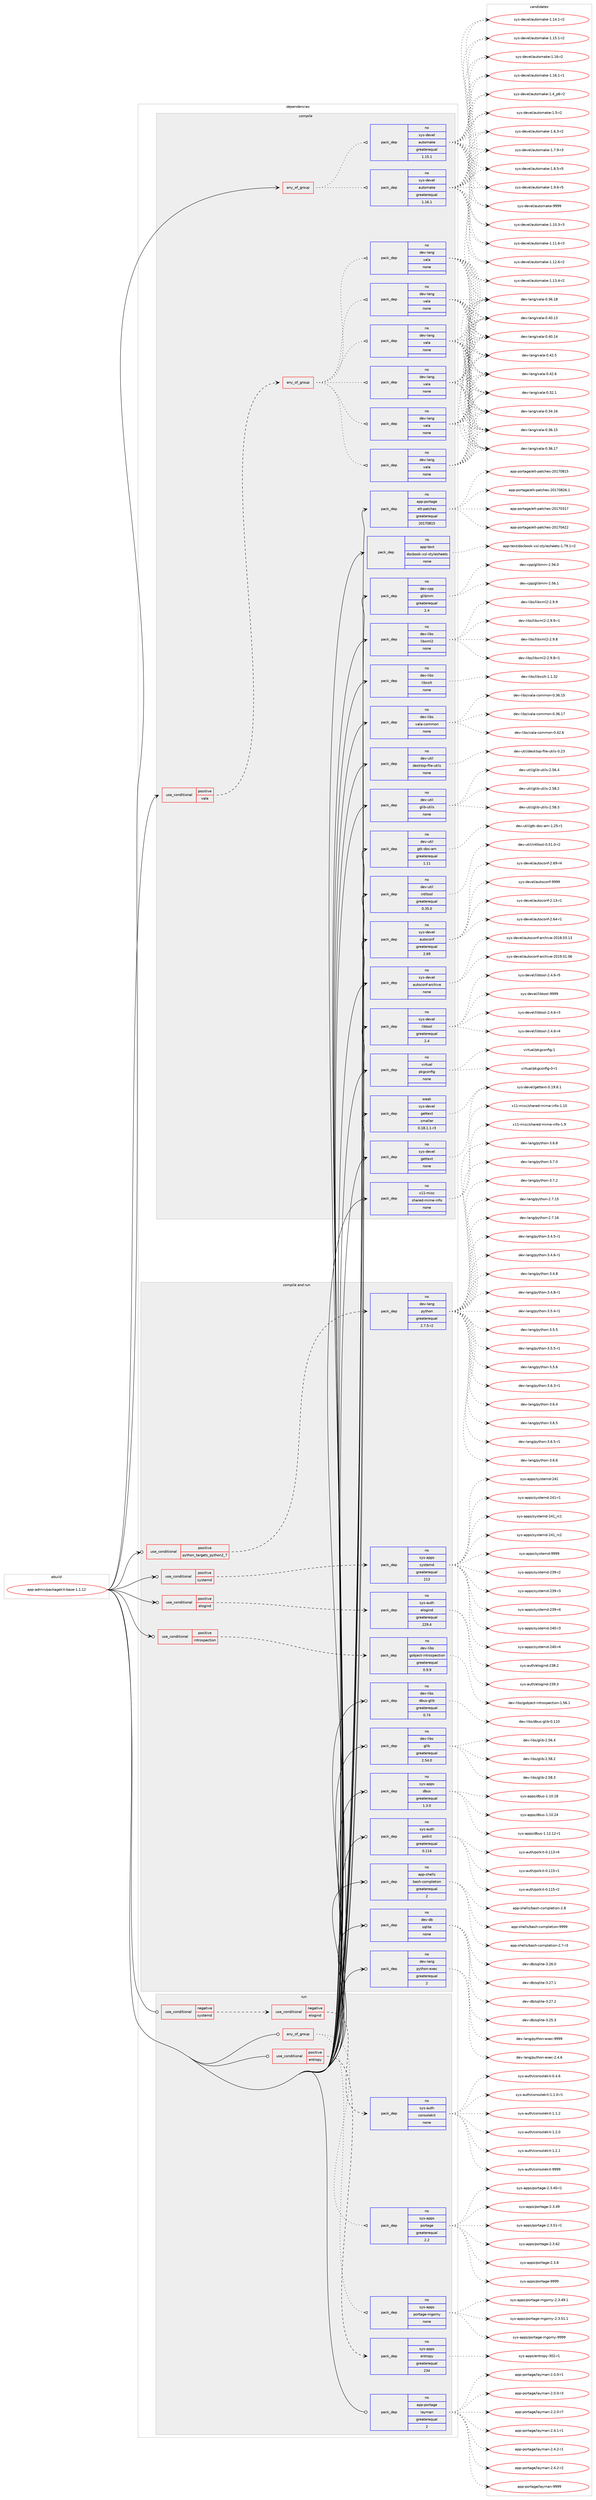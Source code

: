 digraph prolog {

# *************
# Graph options
# *************

newrank=true;
concentrate=true;
compound=true;
graph [rankdir=LR,fontname=Helvetica,fontsize=10,ranksep=1.5];#, ranksep=2.5, nodesep=0.2];
edge  [arrowhead=vee];
node  [fontname=Helvetica,fontsize=10];

# **********
# The ebuild
# **********

subgraph cluster_leftcol {
color=gray;
rank=same;
label=<<i>ebuild</i>>;
id [label="app-admin/packagekit-base-1.1.12", color=red, width=4, href="../app-admin/packagekit-base-1.1.12.svg"];
}

# ****************
# The dependencies
# ****************

subgraph cluster_midcol {
color=gray;
label=<<i>dependencies</i>>;
subgraph cluster_compile {
fillcolor="#eeeeee";
style=filled;
label=<<i>compile</i>>;
subgraph any19124 {
dependency1266736 [label=<<TABLE BORDER="0" CELLBORDER="1" CELLSPACING="0" CELLPADDING="4"><TR><TD CELLPADDING="10">any_of_group</TD></TR></TABLE>>, shape=none, color=red];subgraph pack901936 {
dependency1266737 [label=<<TABLE BORDER="0" CELLBORDER="1" CELLSPACING="0" CELLPADDING="4" WIDTH="220"><TR><TD ROWSPAN="6" CELLPADDING="30">pack_dep</TD></TR><TR><TD WIDTH="110">no</TD></TR><TR><TD>sys-devel</TD></TR><TR><TD>automake</TD></TR><TR><TD>greaterequal</TD></TR><TR><TD>1.16.1</TD></TR></TABLE>>, shape=none, color=blue];
}
dependency1266736:e -> dependency1266737:w [weight=20,style="dotted",arrowhead="oinv"];
subgraph pack901937 {
dependency1266738 [label=<<TABLE BORDER="0" CELLBORDER="1" CELLSPACING="0" CELLPADDING="4" WIDTH="220"><TR><TD ROWSPAN="6" CELLPADDING="30">pack_dep</TD></TR><TR><TD WIDTH="110">no</TD></TR><TR><TD>sys-devel</TD></TR><TR><TD>automake</TD></TR><TR><TD>greaterequal</TD></TR><TR><TD>1.15.1</TD></TR></TABLE>>, shape=none, color=blue];
}
dependency1266736:e -> dependency1266738:w [weight=20,style="dotted",arrowhead="oinv"];
}
id:e -> dependency1266736:w [weight=20,style="solid",arrowhead="vee"];
subgraph cond345160 {
dependency1266739 [label=<<TABLE BORDER="0" CELLBORDER="1" CELLSPACING="0" CELLPADDING="4"><TR><TD ROWSPAN="3" CELLPADDING="10">use_conditional</TD></TR><TR><TD>positive</TD></TR><TR><TD>vala</TD></TR></TABLE>>, shape=none, color=red];
subgraph any19125 {
dependency1266740 [label=<<TABLE BORDER="0" CELLBORDER="1" CELLSPACING="0" CELLPADDING="4"><TR><TD CELLPADDING="10">any_of_group</TD></TR></TABLE>>, shape=none, color=red];subgraph pack901938 {
dependency1266741 [label=<<TABLE BORDER="0" CELLBORDER="1" CELLSPACING="0" CELLPADDING="4" WIDTH="220"><TR><TD ROWSPAN="6" CELLPADDING="30">pack_dep</TD></TR><TR><TD WIDTH="110">no</TD></TR><TR><TD>dev-lang</TD></TR><TR><TD>vala</TD></TR><TR><TD>none</TD></TR><TR><TD></TD></TR></TABLE>>, shape=none, color=blue];
}
dependency1266740:e -> dependency1266741:w [weight=20,style="dotted",arrowhead="oinv"];
subgraph pack901939 {
dependency1266742 [label=<<TABLE BORDER="0" CELLBORDER="1" CELLSPACING="0" CELLPADDING="4" WIDTH="220"><TR><TD ROWSPAN="6" CELLPADDING="30">pack_dep</TD></TR><TR><TD WIDTH="110">no</TD></TR><TR><TD>dev-lang</TD></TR><TR><TD>vala</TD></TR><TR><TD>none</TD></TR><TR><TD></TD></TR></TABLE>>, shape=none, color=blue];
}
dependency1266740:e -> dependency1266742:w [weight=20,style="dotted",arrowhead="oinv"];
subgraph pack901940 {
dependency1266743 [label=<<TABLE BORDER="0" CELLBORDER="1" CELLSPACING="0" CELLPADDING="4" WIDTH="220"><TR><TD ROWSPAN="6" CELLPADDING="30">pack_dep</TD></TR><TR><TD WIDTH="110">no</TD></TR><TR><TD>dev-lang</TD></TR><TR><TD>vala</TD></TR><TR><TD>none</TD></TR><TR><TD></TD></TR></TABLE>>, shape=none, color=blue];
}
dependency1266740:e -> dependency1266743:w [weight=20,style="dotted",arrowhead="oinv"];
subgraph pack901941 {
dependency1266744 [label=<<TABLE BORDER="0" CELLBORDER="1" CELLSPACING="0" CELLPADDING="4" WIDTH="220"><TR><TD ROWSPAN="6" CELLPADDING="30">pack_dep</TD></TR><TR><TD WIDTH="110">no</TD></TR><TR><TD>dev-lang</TD></TR><TR><TD>vala</TD></TR><TR><TD>none</TD></TR><TR><TD></TD></TR></TABLE>>, shape=none, color=blue];
}
dependency1266740:e -> dependency1266744:w [weight=20,style="dotted",arrowhead="oinv"];
subgraph pack901942 {
dependency1266745 [label=<<TABLE BORDER="0" CELLBORDER="1" CELLSPACING="0" CELLPADDING="4" WIDTH="220"><TR><TD ROWSPAN="6" CELLPADDING="30">pack_dep</TD></TR><TR><TD WIDTH="110">no</TD></TR><TR><TD>dev-lang</TD></TR><TR><TD>vala</TD></TR><TR><TD>none</TD></TR><TR><TD></TD></TR></TABLE>>, shape=none, color=blue];
}
dependency1266740:e -> dependency1266745:w [weight=20,style="dotted",arrowhead="oinv"];
subgraph pack901943 {
dependency1266746 [label=<<TABLE BORDER="0" CELLBORDER="1" CELLSPACING="0" CELLPADDING="4" WIDTH="220"><TR><TD ROWSPAN="6" CELLPADDING="30">pack_dep</TD></TR><TR><TD WIDTH="110">no</TD></TR><TR><TD>dev-lang</TD></TR><TR><TD>vala</TD></TR><TR><TD>none</TD></TR><TR><TD></TD></TR></TABLE>>, shape=none, color=blue];
}
dependency1266740:e -> dependency1266746:w [weight=20,style="dotted",arrowhead="oinv"];
}
dependency1266739:e -> dependency1266740:w [weight=20,style="dashed",arrowhead="vee"];
}
id:e -> dependency1266739:w [weight=20,style="solid",arrowhead="vee"];
subgraph pack901944 {
dependency1266747 [label=<<TABLE BORDER="0" CELLBORDER="1" CELLSPACING="0" CELLPADDING="4" WIDTH="220"><TR><TD ROWSPAN="6" CELLPADDING="30">pack_dep</TD></TR><TR><TD WIDTH="110">no</TD></TR><TR><TD>app-portage</TD></TR><TR><TD>elt-patches</TD></TR><TR><TD>greaterequal</TD></TR><TR><TD>20170815</TD></TR></TABLE>>, shape=none, color=blue];
}
id:e -> dependency1266747:w [weight=20,style="solid",arrowhead="vee"];
subgraph pack901945 {
dependency1266748 [label=<<TABLE BORDER="0" CELLBORDER="1" CELLSPACING="0" CELLPADDING="4" WIDTH="220"><TR><TD ROWSPAN="6" CELLPADDING="30">pack_dep</TD></TR><TR><TD WIDTH="110">no</TD></TR><TR><TD>app-text</TD></TR><TR><TD>docbook-xsl-stylesheets</TD></TR><TR><TD>none</TD></TR><TR><TD></TD></TR></TABLE>>, shape=none, color=blue];
}
id:e -> dependency1266748:w [weight=20,style="solid",arrowhead="vee"];
subgraph pack901946 {
dependency1266749 [label=<<TABLE BORDER="0" CELLBORDER="1" CELLSPACING="0" CELLPADDING="4" WIDTH="220"><TR><TD ROWSPAN="6" CELLPADDING="30">pack_dep</TD></TR><TR><TD WIDTH="110">no</TD></TR><TR><TD>dev-cpp</TD></TR><TR><TD>glibmm</TD></TR><TR><TD>greaterequal</TD></TR><TR><TD>2.4</TD></TR></TABLE>>, shape=none, color=blue];
}
id:e -> dependency1266749:w [weight=20,style="solid",arrowhead="vee"];
subgraph pack901947 {
dependency1266750 [label=<<TABLE BORDER="0" CELLBORDER="1" CELLSPACING="0" CELLPADDING="4" WIDTH="220"><TR><TD ROWSPAN="6" CELLPADDING="30">pack_dep</TD></TR><TR><TD WIDTH="110">no</TD></TR><TR><TD>dev-libs</TD></TR><TR><TD>libxml2</TD></TR><TR><TD>none</TD></TR><TR><TD></TD></TR></TABLE>>, shape=none, color=blue];
}
id:e -> dependency1266750:w [weight=20,style="solid",arrowhead="vee"];
subgraph pack901948 {
dependency1266751 [label=<<TABLE BORDER="0" CELLBORDER="1" CELLSPACING="0" CELLPADDING="4" WIDTH="220"><TR><TD ROWSPAN="6" CELLPADDING="30">pack_dep</TD></TR><TR><TD WIDTH="110">no</TD></TR><TR><TD>dev-libs</TD></TR><TR><TD>libxslt</TD></TR><TR><TD>none</TD></TR><TR><TD></TD></TR></TABLE>>, shape=none, color=blue];
}
id:e -> dependency1266751:w [weight=20,style="solid",arrowhead="vee"];
subgraph pack901949 {
dependency1266752 [label=<<TABLE BORDER="0" CELLBORDER="1" CELLSPACING="0" CELLPADDING="4" WIDTH="220"><TR><TD ROWSPAN="6" CELLPADDING="30">pack_dep</TD></TR><TR><TD WIDTH="110">no</TD></TR><TR><TD>dev-libs</TD></TR><TR><TD>vala-common</TD></TR><TR><TD>none</TD></TR><TR><TD></TD></TR></TABLE>>, shape=none, color=blue];
}
id:e -> dependency1266752:w [weight=20,style="solid",arrowhead="vee"];
subgraph pack901950 {
dependency1266753 [label=<<TABLE BORDER="0" CELLBORDER="1" CELLSPACING="0" CELLPADDING="4" WIDTH="220"><TR><TD ROWSPAN="6" CELLPADDING="30">pack_dep</TD></TR><TR><TD WIDTH="110">no</TD></TR><TR><TD>dev-util</TD></TR><TR><TD>desktop-file-utils</TD></TR><TR><TD>none</TD></TR><TR><TD></TD></TR></TABLE>>, shape=none, color=blue];
}
id:e -> dependency1266753:w [weight=20,style="solid",arrowhead="vee"];
subgraph pack901951 {
dependency1266754 [label=<<TABLE BORDER="0" CELLBORDER="1" CELLSPACING="0" CELLPADDING="4" WIDTH="220"><TR><TD ROWSPAN="6" CELLPADDING="30">pack_dep</TD></TR><TR><TD WIDTH="110">no</TD></TR><TR><TD>dev-util</TD></TR><TR><TD>glib-utils</TD></TR><TR><TD>none</TD></TR><TR><TD></TD></TR></TABLE>>, shape=none, color=blue];
}
id:e -> dependency1266754:w [weight=20,style="solid",arrowhead="vee"];
subgraph pack901952 {
dependency1266755 [label=<<TABLE BORDER="0" CELLBORDER="1" CELLSPACING="0" CELLPADDING="4" WIDTH="220"><TR><TD ROWSPAN="6" CELLPADDING="30">pack_dep</TD></TR><TR><TD WIDTH="110">no</TD></TR><TR><TD>dev-util</TD></TR><TR><TD>gtk-doc-am</TD></TR><TR><TD>greaterequal</TD></TR><TR><TD>1.11</TD></TR></TABLE>>, shape=none, color=blue];
}
id:e -> dependency1266755:w [weight=20,style="solid",arrowhead="vee"];
subgraph pack901953 {
dependency1266756 [label=<<TABLE BORDER="0" CELLBORDER="1" CELLSPACING="0" CELLPADDING="4" WIDTH="220"><TR><TD ROWSPAN="6" CELLPADDING="30">pack_dep</TD></TR><TR><TD WIDTH="110">no</TD></TR><TR><TD>dev-util</TD></TR><TR><TD>intltool</TD></TR><TR><TD>greaterequal</TD></TR><TR><TD>0.35.0</TD></TR></TABLE>>, shape=none, color=blue];
}
id:e -> dependency1266756:w [weight=20,style="solid",arrowhead="vee"];
subgraph pack901954 {
dependency1266757 [label=<<TABLE BORDER="0" CELLBORDER="1" CELLSPACING="0" CELLPADDING="4" WIDTH="220"><TR><TD ROWSPAN="6" CELLPADDING="30">pack_dep</TD></TR><TR><TD WIDTH="110">no</TD></TR><TR><TD>sys-devel</TD></TR><TR><TD>autoconf</TD></TR><TR><TD>greaterequal</TD></TR><TR><TD>2.69</TD></TR></TABLE>>, shape=none, color=blue];
}
id:e -> dependency1266757:w [weight=20,style="solid",arrowhead="vee"];
subgraph pack901955 {
dependency1266758 [label=<<TABLE BORDER="0" CELLBORDER="1" CELLSPACING="0" CELLPADDING="4" WIDTH="220"><TR><TD ROWSPAN="6" CELLPADDING="30">pack_dep</TD></TR><TR><TD WIDTH="110">no</TD></TR><TR><TD>sys-devel</TD></TR><TR><TD>autoconf-archive</TD></TR><TR><TD>none</TD></TR><TR><TD></TD></TR></TABLE>>, shape=none, color=blue];
}
id:e -> dependency1266758:w [weight=20,style="solid",arrowhead="vee"];
subgraph pack901956 {
dependency1266759 [label=<<TABLE BORDER="0" CELLBORDER="1" CELLSPACING="0" CELLPADDING="4" WIDTH="220"><TR><TD ROWSPAN="6" CELLPADDING="30">pack_dep</TD></TR><TR><TD WIDTH="110">no</TD></TR><TR><TD>sys-devel</TD></TR><TR><TD>gettext</TD></TR><TR><TD>none</TD></TR><TR><TD></TD></TR></TABLE>>, shape=none, color=blue];
}
id:e -> dependency1266759:w [weight=20,style="solid",arrowhead="vee"];
subgraph pack901957 {
dependency1266760 [label=<<TABLE BORDER="0" CELLBORDER="1" CELLSPACING="0" CELLPADDING="4" WIDTH="220"><TR><TD ROWSPAN="6" CELLPADDING="30">pack_dep</TD></TR><TR><TD WIDTH="110">no</TD></TR><TR><TD>sys-devel</TD></TR><TR><TD>libtool</TD></TR><TR><TD>greaterequal</TD></TR><TR><TD>2.4</TD></TR></TABLE>>, shape=none, color=blue];
}
id:e -> dependency1266760:w [weight=20,style="solid",arrowhead="vee"];
subgraph pack901958 {
dependency1266761 [label=<<TABLE BORDER="0" CELLBORDER="1" CELLSPACING="0" CELLPADDING="4" WIDTH="220"><TR><TD ROWSPAN="6" CELLPADDING="30">pack_dep</TD></TR><TR><TD WIDTH="110">no</TD></TR><TR><TD>virtual</TD></TR><TR><TD>pkgconfig</TD></TR><TR><TD>none</TD></TR><TR><TD></TD></TR></TABLE>>, shape=none, color=blue];
}
id:e -> dependency1266761:w [weight=20,style="solid",arrowhead="vee"];
subgraph pack901959 {
dependency1266762 [label=<<TABLE BORDER="0" CELLBORDER="1" CELLSPACING="0" CELLPADDING="4" WIDTH="220"><TR><TD ROWSPAN="6" CELLPADDING="30">pack_dep</TD></TR><TR><TD WIDTH="110">no</TD></TR><TR><TD>x11-misc</TD></TR><TR><TD>shared-mime-info</TD></TR><TR><TD>none</TD></TR><TR><TD></TD></TR></TABLE>>, shape=none, color=blue];
}
id:e -> dependency1266762:w [weight=20,style="solid",arrowhead="vee"];
subgraph pack901960 {
dependency1266763 [label=<<TABLE BORDER="0" CELLBORDER="1" CELLSPACING="0" CELLPADDING="4" WIDTH="220"><TR><TD ROWSPAN="6" CELLPADDING="30">pack_dep</TD></TR><TR><TD WIDTH="110">weak</TD></TR><TR><TD>sys-devel</TD></TR><TR><TD>gettext</TD></TR><TR><TD>smaller</TD></TR><TR><TD>0.18.1.1-r3</TD></TR></TABLE>>, shape=none, color=blue];
}
id:e -> dependency1266763:w [weight=20,style="solid",arrowhead="vee"];
}
subgraph cluster_compileandrun {
fillcolor="#eeeeee";
style=filled;
label=<<i>compile and run</i>>;
subgraph cond345161 {
dependency1266764 [label=<<TABLE BORDER="0" CELLBORDER="1" CELLSPACING="0" CELLPADDING="4"><TR><TD ROWSPAN="3" CELLPADDING="10">use_conditional</TD></TR><TR><TD>positive</TD></TR><TR><TD>elogind</TD></TR></TABLE>>, shape=none, color=red];
subgraph pack901961 {
dependency1266765 [label=<<TABLE BORDER="0" CELLBORDER="1" CELLSPACING="0" CELLPADDING="4" WIDTH="220"><TR><TD ROWSPAN="6" CELLPADDING="30">pack_dep</TD></TR><TR><TD WIDTH="110">no</TD></TR><TR><TD>sys-auth</TD></TR><TR><TD>elogind</TD></TR><TR><TD>greaterequal</TD></TR><TR><TD>229.4</TD></TR></TABLE>>, shape=none, color=blue];
}
dependency1266764:e -> dependency1266765:w [weight=20,style="dashed",arrowhead="vee"];
}
id:e -> dependency1266764:w [weight=20,style="solid",arrowhead="odotvee"];
subgraph cond345162 {
dependency1266766 [label=<<TABLE BORDER="0" CELLBORDER="1" CELLSPACING="0" CELLPADDING="4"><TR><TD ROWSPAN="3" CELLPADDING="10">use_conditional</TD></TR><TR><TD>positive</TD></TR><TR><TD>introspection</TD></TR></TABLE>>, shape=none, color=red];
subgraph pack901962 {
dependency1266767 [label=<<TABLE BORDER="0" CELLBORDER="1" CELLSPACING="0" CELLPADDING="4" WIDTH="220"><TR><TD ROWSPAN="6" CELLPADDING="30">pack_dep</TD></TR><TR><TD WIDTH="110">no</TD></TR><TR><TD>dev-libs</TD></TR><TR><TD>gobject-introspection</TD></TR><TR><TD>greaterequal</TD></TR><TR><TD>0.9.9</TD></TR></TABLE>>, shape=none, color=blue];
}
dependency1266766:e -> dependency1266767:w [weight=20,style="dashed",arrowhead="vee"];
}
id:e -> dependency1266766:w [weight=20,style="solid",arrowhead="odotvee"];
subgraph cond345163 {
dependency1266768 [label=<<TABLE BORDER="0" CELLBORDER="1" CELLSPACING="0" CELLPADDING="4"><TR><TD ROWSPAN="3" CELLPADDING="10">use_conditional</TD></TR><TR><TD>positive</TD></TR><TR><TD>python_targets_python2_7</TD></TR></TABLE>>, shape=none, color=red];
subgraph pack901963 {
dependency1266769 [label=<<TABLE BORDER="0" CELLBORDER="1" CELLSPACING="0" CELLPADDING="4" WIDTH="220"><TR><TD ROWSPAN="6" CELLPADDING="30">pack_dep</TD></TR><TR><TD WIDTH="110">no</TD></TR><TR><TD>dev-lang</TD></TR><TR><TD>python</TD></TR><TR><TD>greaterequal</TD></TR><TR><TD>2.7.5-r2</TD></TR></TABLE>>, shape=none, color=blue];
}
dependency1266768:e -> dependency1266769:w [weight=20,style="dashed",arrowhead="vee"];
}
id:e -> dependency1266768:w [weight=20,style="solid",arrowhead="odotvee"];
subgraph cond345164 {
dependency1266770 [label=<<TABLE BORDER="0" CELLBORDER="1" CELLSPACING="0" CELLPADDING="4"><TR><TD ROWSPAN="3" CELLPADDING="10">use_conditional</TD></TR><TR><TD>positive</TD></TR><TR><TD>systemd</TD></TR></TABLE>>, shape=none, color=red];
subgraph pack901964 {
dependency1266771 [label=<<TABLE BORDER="0" CELLBORDER="1" CELLSPACING="0" CELLPADDING="4" WIDTH="220"><TR><TD ROWSPAN="6" CELLPADDING="30">pack_dep</TD></TR><TR><TD WIDTH="110">no</TD></TR><TR><TD>sys-apps</TD></TR><TR><TD>systemd</TD></TR><TR><TD>greaterequal</TD></TR><TR><TD>213</TD></TR></TABLE>>, shape=none, color=blue];
}
dependency1266770:e -> dependency1266771:w [weight=20,style="dashed",arrowhead="vee"];
}
id:e -> dependency1266770:w [weight=20,style="solid",arrowhead="odotvee"];
subgraph pack901965 {
dependency1266772 [label=<<TABLE BORDER="0" CELLBORDER="1" CELLSPACING="0" CELLPADDING="4" WIDTH="220"><TR><TD ROWSPAN="6" CELLPADDING="30">pack_dep</TD></TR><TR><TD WIDTH="110">no</TD></TR><TR><TD>app-shells</TD></TR><TR><TD>bash-completion</TD></TR><TR><TD>greaterequal</TD></TR><TR><TD>2</TD></TR></TABLE>>, shape=none, color=blue];
}
id:e -> dependency1266772:w [weight=20,style="solid",arrowhead="odotvee"];
subgraph pack901966 {
dependency1266773 [label=<<TABLE BORDER="0" CELLBORDER="1" CELLSPACING="0" CELLPADDING="4" WIDTH="220"><TR><TD ROWSPAN="6" CELLPADDING="30">pack_dep</TD></TR><TR><TD WIDTH="110">no</TD></TR><TR><TD>dev-db</TD></TR><TR><TD>sqlite</TD></TR><TR><TD>none</TD></TR><TR><TD></TD></TR></TABLE>>, shape=none, color=blue];
}
id:e -> dependency1266773:w [weight=20,style="solid",arrowhead="odotvee"];
subgraph pack901967 {
dependency1266774 [label=<<TABLE BORDER="0" CELLBORDER="1" CELLSPACING="0" CELLPADDING="4" WIDTH="220"><TR><TD ROWSPAN="6" CELLPADDING="30">pack_dep</TD></TR><TR><TD WIDTH="110">no</TD></TR><TR><TD>dev-lang</TD></TR><TR><TD>python-exec</TD></TR><TR><TD>greaterequal</TD></TR><TR><TD>2</TD></TR></TABLE>>, shape=none, color=blue];
}
id:e -> dependency1266774:w [weight=20,style="solid",arrowhead="odotvee"];
subgraph pack901968 {
dependency1266775 [label=<<TABLE BORDER="0" CELLBORDER="1" CELLSPACING="0" CELLPADDING="4" WIDTH="220"><TR><TD ROWSPAN="6" CELLPADDING="30">pack_dep</TD></TR><TR><TD WIDTH="110">no</TD></TR><TR><TD>dev-libs</TD></TR><TR><TD>dbus-glib</TD></TR><TR><TD>greaterequal</TD></TR><TR><TD>0.74</TD></TR></TABLE>>, shape=none, color=blue];
}
id:e -> dependency1266775:w [weight=20,style="solid",arrowhead="odotvee"];
subgraph pack901969 {
dependency1266776 [label=<<TABLE BORDER="0" CELLBORDER="1" CELLSPACING="0" CELLPADDING="4" WIDTH="220"><TR><TD ROWSPAN="6" CELLPADDING="30">pack_dep</TD></TR><TR><TD WIDTH="110">no</TD></TR><TR><TD>dev-libs</TD></TR><TR><TD>glib</TD></TR><TR><TD>greaterequal</TD></TR><TR><TD>2.54.0</TD></TR></TABLE>>, shape=none, color=blue];
}
id:e -> dependency1266776:w [weight=20,style="solid",arrowhead="odotvee"];
subgraph pack901970 {
dependency1266777 [label=<<TABLE BORDER="0" CELLBORDER="1" CELLSPACING="0" CELLPADDING="4" WIDTH="220"><TR><TD ROWSPAN="6" CELLPADDING="30">pack_dep</TD></TR><TR><TD WIDTH="110">no</TD></TR><TR><TD>sys-apps</TD></TR><TR><TD>dbus</TD></TR><TR><TD>greaterequal</TD></TR><TR><TD>1.3.0</TD></TR></TABLE>>, shape=none, color=blue];
}
id:e -> dependency1266777:w [weight=20,style="solid",arrowhead="odotvee"];
subgraph pack901971 {
dependency1266778 [label=<<TABLE BORDER="0" CELLBORDER="1" CELLSPACING="0" CELLPADDING="4" WIDTH="220"><TR><TD ROWSPAN="6" CELLPADDING="30">pack_dep</TD></TR><TR><TD WIDTH="110">no</TD></TR><TR><TD>sys-auth</TD></TR><TR><TD>polkit</TD></TR><TR><TD>greaterequal</TD></TR><TR><TD>0.114</TD></TR></TABLE>>, shape=none, color=blue];
}
id:e -> dependency1266778:w [weight=20,style="solid",arrowhead="odotvee"];
}
subgraph cluster_run {
fillcolor="#eeeeee";
style=filled;
label=<<i>run</i>>;
subgraph any19126 {
dependency1266779 [label=<<TABLE BORDER="0" CELLBORDER="1" CELLSPACING="0" CELLPADDING="4"><TR><TD CELLPADDING="10">any_of_group</TD></TR></TABLE>>, shape=none, color=red];subgraph pack901972 {
dependency1266780 [label=<<TABLE BORDER="0" CELLBORDER="1" CELLSPACING="0" CELLPADDING="4" WIDTH="220"><TR><TD ROWSPAN="6" CELLPADDING="30">pack_dep</TD></TR><TR><TD WIDTH="110">no</TD></TR><TR><TD>sys-apps</TD></TR><TR><TD>portage</TD></TR><TR><TD>greaterequal</TD></TR><TR><TD>2.2</TD></TR></TABLE>>, shape=none, color=blue];
}
dependency1266779:e -> dependency1266780:w [weight=20,style="dotted",arrowhead="oinv"];
subgraph pack901973 {
dependency1266781 [label=<<TABLE BORDER="0" CELLBORDER="1" CELLSPACING="0" CELLPADDING="4" WIDTH="220"><TR><TD ROWSPAN="6" CELLPADDING="30">pack_dep</TD></TR><TR><TD WIDTH="110">no</TD></TR><TR><TD>sys-apps</TD></TR><TR><TD>portage-mgorny</TD></TR><TR><TD>none</TD></TR><TR><TD></TD></TR></TABLE>>, shape=none, color=blue];
}
dependency1266779:e -> dependency1266781:w [weight=20,style="dotted",arrowhead="oinv"];
}
id:e -> dependency1266779:w [weight=20,style="solid",arrowhead="odot"];
subgraph cond345165 {
dependency1266782 [label=<<TABLE BORDER="0" CELLBORDER="1" CELLSPACING="0" CELLPADDING="4"><TR><TD ROWSPAN="3" CELLPADDING="10">use_conditional</TD></TR><TR><TD>negative</TD></TR><TR><TD>systemd</TD></TR></TABLE>>, shape=none, color=red];
subgraph cond345166 {
dependency1266783 [label=<<TABLE BORDER="0" CELLBORDER="1" CELLSPACING="0" CELLPADDING="4"><TR><TD ROWSPAN="3" CELLPADDING="10">use_conditional</TD></TR><TR><TD>negative</TD></TR><TR><TD>elogind</TD></TR></TABLE>>, shape=none, color=red];
subgraph pack901974 {
dependency1266784 [label=<<TABLE BORDER="0" CELLBORDER="1" CELLSPACING="0" CELLPADDING="4" WIDTH="220"><TR><TD ROWSPAN="6" CELLPADDING="30">pack_dep</TD></TR><TR><TD WIDTH="110">no</TD></TR><TR><TD>sys-auth</TD></TR><TR><TD>consolekit</TD></TR><TR><TD>none</TD></TR><TR><TD></TD></TR></TABLE>>, shape=none, color=blue];
}
dependency1266783:e -> dependency1266784:w [weight=20,style="dashed",arrowhead="vee"];
}
dependency1266782:e -> dependency1266783:w [weight=20,style="dashed",arrowhead="vee"];
}
id:e -> dependency1266782:w [weight=20,style="solid",arrowhead="odot"];
subgraph cond345167 {
dependency1266785 [label=<<TABLE BORDER="0" CELLBORDER="1" CELLSPACING="0" CELLPADDING="4"><TR><TD ROWSPAN="3" CELLPADDING="10">use_conditional</TD></TR><TR><TD>positive</TD></TR><TR><TD>entropy</TD></TR></TABLE>>, shape=none, color=red];
subgraph pack901975 {
dependency1266786 [label=<<TABLE BORDER="0" CELLBORDER="1" CELLSPACING="0" CELLPADDING="4" WIDTH="220"><TR><TD ROWSPAN="6" CELLPADDING="30">pack_dep</TD></TR><TR><TD WIDTH="110">no</TD></TR><TR><TD>sys-apps</TD></TR><TR><TD>entropy</TD></TR><TR><TD>greaterequal</TD></TR><TR><TD>234</TD></TR></TABLE>>, shape=none, color=blue];
}
dependency1266785:e -> dependency1266786:w [weight=20,style="dashed",arrowhead="vee"];
}
id:e -> dependency1266785:w [weight=20,style="solid",arrowhead="odot"];
subgraph pack901976 {
dependency1266787 [label=<<TABLE BORDER="0" CELLBORDER="1" CELLSPACING="0" CELLPADDING="4" WIDTH="220"><TR><TD ROWSPAN="6" CELLPADDING="30">pack_dep</TD></TR><TR><TD WIDTH="110">no</TD></TR><TR><TD>app-portage</TD></TR><TR><TD>layman</TD></TR><TR><TD>greaterequal</TD></TR><TR><TD>2</TD></TR></TABLE>>, shape=none, color=blue];
}
id:e -> dependency1266787:w [weight=20,style="solid",arrowhead="odot"];
}
}

# **************
# The candidates
# **************

subgraph cluster_choices {
rank=same;
color=gray;
label=<<i>candidates</i>>;

subgraph choice901936 {
color=black;
nodesep=1;
choice11512111545100101118101108479711711611110997107101454946494846514511451 [label="sys-devel/automake-1.10.3-r3", color=red, width=4,href="../sys-devel/automake-1.10.3-r3.svg"];
choice11512111545100101118101108479711711611110997107101454946494946544511451 [label="sys-devel/automake-1.11.6-r3", color=red, width=4,href="../sys-devel/automake-1.11.6-r3.svg"];
choice11512111545100101118101108479711711611110997107101454946495046544511450 [label="sys-devel/automake-1.12.6-r2", color=red, width=4,href="../sys-devel/automake-1.12.6-r2.svg"];
choice11512111545100101118101108479711711611110997107101454946495146524511450 [label="sys-devel/automake-1.13.4-r2", color=red, width=4,href="../sys-devel/automake-1.13.4-r2.svg"];
choice11512111545100101118101108479711711611110997107101454946495246494511450 [label="sys-devel/automake-1.14.1-r2", color=red, width=4,href="../sys-devel/automake-1.14.1-r2.svg"];
choice11512111545100101118101108479711711611110997107101454946495346494511450 [label="sys-devel/automake-1.15.1-r2", color=red, width=4,href="../sys-devel/automake-1.15.1-r2.svg"];
choice1151211154510010111810110847971171161111099710710145494649544511450 [label="sys-devel/automake-1.16-r2", color=red, width=4,href="../sys-devel/automake-1.16-r2.svg"];
choice11512111545100101118101108479711711611110997107101454946495446494511449 [label="sys-devel/automake-1.16.1-r1", color=red, width=4,href="../sys-devel/automake-1.16.1-r1.svg"];
choice115121115451001011181011084797117116111109971071014549465295112544511450 [label="sys-devel/automake-1.4_p6-r2", color=red, width=4,href="../sys-devel/automake-1.4_p6-r2.svg"];
choice11512111545100101118101108479711711611110997107101454946534511450 [label="sys-devel/automake-1.5-r2", color=red, width=4,href="../sys-devel/automake-1.5-r2.svg"];
choice115121115451001011181011084797117116111109971071014549465446514511450 [label="sys-devel/automake-1.6.3-r2", color=red, width=4,href="../sys-devel/automake-1.6.3-r2.svg"];
choice115121115451001011181011084797117116111109971071014549465546574511451 [label="sys-devel/automake-1.7.9-r3", color=red, width=4,href="../sys-devel/automake-1.7.9-r3.svg"];
choice115121115451001011181011084797117116111109971071014549465646534511453 [label="sys-devel/automake-1.8.5-r5", color=red, width=4,href="../sys-devel/automake-1.8.5-r5.svg"];
choice115121115451001011181011084797117116111109971071014549465746544511453 [label="sys-devel/automake-1.9.6-r5", color=red, width=4,href="../sys-devel/automake-1.9.6-r5.svg"];
choice115121115451001011181011084797117116111109971071014557575757 [label="sys-devel/automake-9999", color=red, width=4,href="../sys-devel/automake-9999.svg"];
dependency1266737:e -> choice11512111545100101118101108479711711611110997107101454946494846514511451:w [style=dotted,weight="100"];
dependency1266737:e -> choice11512111545100101118101108479711711611110997107101454946494946544511451:w [style=dotted,weight="100"];
dependency1266737:e -> choice11512111545100101118101108479711711611110997107101454946495046544511450:w [style=dotted,weight="100"];
dependency1266737:e -> choice11512111545100101118101108479711711611110997107101454946495146524511450:w [style=dotted,weight="100"];
dependency1266737:e -> choice11512111545100101118101108479711711611110997107101454946495246494511450:w [style=dotted,weight="100"];
dependency1266737:e -> choice11512111545100101118101108479711711611110997107101454946495346494511450:w [style=dotted,weight="100"];
dependency1266737:e -> choice1151211154510010111810110847971171161111099710710145494649544511450:w [style=dotted,weight="100"];
dependency1266737:e -> choice11512111545100101118101108479711711611110997107101454946495446494511449:w [style=dotted,weight="100"];
dependency1266737:e -> choice115121115451001011181011084797117116111109971071014549465295112544511450:w [style=dotted,weight="100"];
dependency1266737:e -> choice11512111545100101118101108479711711611110997107101454946534511450:w [style=dotted,weight="100"];
dependency1266737:e -> choice115121115451001011181011084797117116111109971071014549465446514511450:w [style=dotted,weight="100"];
dependency1266737:e -> choice115121115451001011181011084797117116111109971071014549465546574511451:w [style=dotted,weight="100"];
dependency1266737:e -> choice115121115451001011181011084797117116111109971071014549465646534511453:w [style=dotted,weight="100"];
dependency1266737:e -> choice115121115451001011181011084797117116111109971071014549465746544511453:w [style=dotted,weight="100"];
dependency1266737:e -> choice115121115451001011181011084797117116111109971071014557575757:w [style=dotted,weight="100"];
}
subgraph choice901937 {
color=black;
nodesep=1;
choice11512111545100101118101108479711711611110997107101454946494846514511451 [label="sys-devel/automake-1.10.3-r3", color=red, width=4,href="../sys-devel/automake-1.10.3-r3.svg"];
choice11512111545100101118101108479711711611110997107101454946494946544511451 [label="sys-devel/automake-1.11.6-r3", color=red, width=4,href="../sys-devel/automake-1.11.6-r3.svg"];
choice11512111545100101118101108479711711611110997107101454946495046544511450 [label="sys-devel/automake-1.12.6-r2", color=red, width=4,href="../sys-devel/automake-1.12.6-r2.svg"];
choice11512111545100101118101108479711711611110997107101454946495146524511450 [label="sys-devel/automake-1.13.4-r2", color=red, width=4,href="../sys-devel/automake-1.13.4-r2.svg"];
choice11512111545100101118101108479711711611110997107101454946495246494511450 [label="sys-devel/automake-1.14.1-r2", color=red, width=4,href="../sys-devel/automake-1.14.1-r2.svg"];
choice11512111545100101118101108479711711611110997107101454946495346494511450 [label="sys-devel/automake-1.15.1-r2", color=red, width=4,href="../sys-devel/automake-1.15.1-r2.svg"];
choice1151211154510010111810110847971171161111099710710145494649544511450 [label="sys-devel/automake-1.16-r2", color=red, width=4,href="../sys-devel/automake-1.16-r2.svg"];
choice11512111545100101118101108479711711611110997107101454946495446494511449 [label="sys-devel/automake-1.16.1-r1", color=red, width=4,href="../sys-devel/automake-1.16.1-r1.svg"];
choice115121115451001011181011084797117116111109971071014549465295112544511450 [label="sys-devel/automake-1.4_p6-r2", color=red, width=4,href="../sys-devel/automake-1.4_p6-r2.svg"];
choice11512111545100101118101108479711711611110997107101454946534511450 [label="sys-devel/automake-1.5-r2", color=red, width=4,href="../sys-devel/automake-1.5-r2.svg"];
choice115121115451001011181011084797117116111109971071014549465446514511450 [label="sys-devel/automake-1.6.3-r2", color=red, width=4,href="../sys-devel/automake-1.6.3-r2.svg"];
choice115121115451001011181011084797117116111109971071014549465546574511451 [label="sys-devel/automake-1.7.9-r3", color=red, width=4,href="../sys-devel/automake-1.7.9-r3.svg"];
choice115121115451001011181011084797117116111109971071014549465646534511453 [label="sys-devel/automake-1.8.5-r5", color=red, width=4,href="../sys-devel/automake-1.8.5-r5.svg"];
choice115121115451001011181011084797117116111109971071014549465746544511453 [label="sys-devel/automake-1.9.6-r5", color=red, width=4,href="../sys-devel/automake-1.9.6-r5.svg"];
choice115121115451001011181011084797117116111109971071014557575757 [label="sys-devel/automake-9999", color=red, width=4,href="../sys-devel/automake-9999.svg"];
dependency1266738:e -> choice11512111545100101118101108479711711611110997107101454946494846514511451:w [style=dotted,weight="100"];
dependency1266738:e -> choice11512111545100101118101108479711711611110997107101454946494946544511451:w [style=dotted,weight="100"];
dependency1266738:e -> choice11512111545100101118101108479711711611110997107101454946495046544511450:w [style=dotted,weight="100"];
dependency1266738:e -> choice11512111545100101118101108479711711611110997107101454946495146524511450:w [style=dotted,weight="100"];
dependency1266738:e -> choice11512111545100101118101108479711711611110997107101454946495246494511450:w [style=dotted,weight="100"];
dependency1266738:e -> choice11512111545100101118101108479711711611110997107101454946495346494511450:w [style=dotted,weight="100"];
dependency1266738:e -> choice1151211154510010111810110847971171161111099710710145494649544511450:w [style=dotted,weight="100"];
dependency1266738:e -> choice11512111545100101118101108479711711611110997107101454946495446494511449:w [style=dotted,weight="100"];
dependency1266738:e -> choice115121115451001011181011084797117116111109971071014549465295112544511450:w [style=dotted,weight="100"];
dependency1266738:e -> choice11512111545100101118101108479711711611110997107101454946534511450:w [style=dotted,weight="100"];
dependency1266738:e -> choice115121115451001011181011084797117116111109971071014549465446514511450:w [style=dotted,weight="100"];
dependency1266738:e -> choice115121115451001011181011084797117116111109971071014549465546574511451:w [style=dotted,weight="100"];
dependency1266738:e -> choice115121115451001011181011084797117116111109971071014549465646534511453:w [style=dotted,weight="100"];
dependency1266738:e -> choice115121115451001011181011084797117116111109971071014549465746544511453:w [style=dotted,weight="100"];
dependency1266738:e -> choice115121115451001011181011084797117116111109971071014557575757:w [style=dotted,weight="100"];
}
subgraph choice901938 {
color=black;
nodesep=1;
choice100101118451089711010347118971089745484651504649 [label="dev-lang/vala-0.32.1", color=red, width=4,href="../dev-lang/vala-0.32.1.svg"];
choice10010111845108971101034711897108974548465152464954 [label="dev-lang/vala-0.34.16", color=red, width=4,href="../dev-lang/vala-0.34.16.svg"];
choice10010111845108971101034711897108974548465154464953 [label="dev-lang/vala-0.36.15", color=red, width=4,href="../dev-lang/vala-0.36.15.svg"];
choice10010111845108971101034711897108974548465154464955 [label="dev-lang/vala-0.36.17", color=red, width=4,href="../dev-lang/vala-0.36.17.svg"];
choice10010111845108971101034711897108974548465154464956 [label="dev-lang/vala-0.36.18", color=red, width=4,href="../dev-lang/vala-0.36.18.svg"];
choice10010111845108971101034711897108974548465248464951 [label="dev-lang/vala-0.40.13", color=red, width=4,href="../dev-lang/vala-0.40.13.svg"];
choice10010111845108971101034711897108974548465248464952 [label="dev-lang/vala-0.40.14", color=red, width=4,href="../dev-lang/vala-0.40.14.svg"];
choice100101118451089711010347118971089745484652504653 [label="dev-lang/vala-0.42.5", color=red, width=4,href="../dev-lang/vala-0.42.5.svg"];
choice100101118451089711010347118971089745484652504654 [label="dev-lang/vala-0.42.6", color=red, width=4,href="../dev-lang/vala-0.42.6.svg"];
dependency1266741:e -> choice100101118451089711010347118971089745484651504649:w [style=dotted,weight="100"];
dependency1266741:e -> choice10010111845108971101034711897108974548465152464954:w [style=dotted,weight="100"];
dependency1266741:e -> choice10010111845108971101034711897108974548465154464953:w [style=dotted,weight="100"];
dependency1266741:e -> choice10010111845108971101034711897108974548465154464955:w [style=dotted,weight="100"];
dependency1266741:e -> choice10010111845108971101034711897108974548465154464956:w [style=dotted,weight="100"];
dependency1266741:e -> choice10010111845108971101034711897108974548465248464951:w [style=dotted,weight="100"];
dependency1266741:e -> choice10010111845108971101034711897108974548465248464952:w [style=dotted,weight="100"];
dependency1266741:e -> choice100101118451089711010347118971089745484652504653:w [style=dotted,weight="100"];
dependency1266741:e -> choice100101118451089711010347118971089745484652504654:w [style=dotted,weight="100"];
}
subgraph choice901939 {
color=black;
nodesep=1;
choice100101118451089711010347118971089745484651504649 [label="dev-lang/vala-0.32.1", color=red, width=4,href="../dev-lang/vala-0.32.1.svg"];
choice10010111845108971101034711897108974548465152464954 [label="dev-lang/vala-0.34.16", color=red, width=4,href="../dev-lang/vala-0.34.16.svg"];
choice10010111845108971101034711897108974548465154464953 [label="dev-lang/vala-0.36.15", color=red, width=4,href="../dev-lang/vala-0.36.15.svg"];
choice10010111845108971101034711897108974548465154464955 [label="dev-lang/vala-0.36.17", color=red, width=4,href="../dev-lang/vala-0.36.17.svg"];
choice10010111845108971101034711897108974548465154464956 [label="dev-lang/vala-0.36.18", color=red, width=4,href="../dev-lang/vala-0.36.18.svg"];
choice10010111845108971101034711897108974548465248464951 [label="dev-lang/vala-0.40.13", color=red, width=4,href="../dev-lang/vala-0.40.13.svg"];
choice10010111845108971101034711897108974548465248464952 [label="dev-lang/vala-0.40.14", color=red, width=4,href="../dev-lang/vala-0.40.14.svg"];
choice100101118451089711010347118971089745484652504653 [label="dev-lang/vala-0.42.5", color=red, width=4,href="../dev-lang/vala-0.42.5.svg"];
choice100101118451089711010347118971089745484652504654 [label="dev-lang/vala-0.42.6", color=red, width=4,href="../dev-lang/vala-0.42.6.svg"];
dependency1266742:e -> choice100101118451089711010347118971089745484651504649:w [style=dotted,weight="100"];
dependency1266742:e -> choice10010111845108971101034711897108974548465152464954:w [style=dotted,weight="100"];
dependency1266742:e -> choice10010111845108971101034711897108974548465154464953:w [style=dotted,weight="100"];
dependency1266742:e -> choice10010111845108971101034711897108974548465154464955:w [style=dotted,weight="100"];
dependency1266742:e -> choice10010111845108971101034711897108974548465154464956:w [style=dotted,weight="100"];
dependency1266742:e -> choice10010111845108971101034711897108974548465248464951:w [style=dotted,weight="100"];
dependency1266742:e -> choice10010111845108971101034711897108974548465248464952:w [style=dotted,weight="100"];
dependency1266742:e -> choice100101118451089711010347118971089745484652504653:w [style=dotted,weight="100"];
dependency1266742:e -> choice100101118451089711010347118971089745484652504654:w [style=dotted,weight="100"];
}
subgraph choice901940 {
color=black;
nodesep=1;
choice100101118451089711010347118971089745484651504649 [label="dev-lang/vala-0.32.1", color=red, width=4,href="../dev-lang/vala-0.32.1.svg"];
choice10010111845108971101034711897108974548465152464954 [label="dev-lang/vala-0.34.16", color=red, width=4,href="../dev-lang/vala-0.34.16.svg"];
choice10010111845108971101034711897108974548465154464953 [label="dev-lang/vala-0.36.15", color=red, width=4,href="../dev-lang/vala-0.36.15.svg"];
choice10010111845108971101034711897108974548465154464955 [label="dev-lang/vala-0.36.17", color=red, width=4,href="../dev-lang/vala-0.36.17.svg"];
choice10010111845108971101034711897108974548465154464956 [label="dev-lang/vala-0.36.18", color=red, width=4,href="../dev-lang/vala-0.36.18.svg"];
choice10010111845108971101034711897108974548465248464951 [label="dev-lang/vala-0.40.13", color=red, width=4,href="../dev-lang/vala-0.40.13.svg"];
choice10010111845108971101034711897108974548465248464952 [label="dev-lang/vala-0.40.14", color=red, width=4,href="../dev-lang/vala-0.40.14.svg"];
choice100101118451089711010347118971089745484652504653 [label="dev-lang/vala-0.42.5", color=red, width=4,href="../dev-lang/vala-0.42.5.svg"];
choice100101118451089711010347118971089745484652504654 [label="dev-lang/vala-0.42.6", color=red, width=4,href="../dev-lang/vala-0.42.6.svg"];
dependency1266743:e -> choice100101118451089711010347118971089745484651504649:w [style=dotted,weight="100"];
dependency1266743:e -> choice10010111845108971101034711897108974548465152464954:w [style=dotted,weight="100"];
dependency1266743:e -> choice10010111845108971101034711897108974548465154464953:w [style=dotted,weight="100"];
dependency1266743:e -> choice10010111845108971101034711897108974548465154464955:w [style=dotted,weight="100"];
dependency1266743:e -> choice10010111845108971101034711897108974548465154464956:w [style=dotted,weight="100"];
dependency1266743:e -> choice10010111845108971101034711897108974548465248464951:w [style=dotted,weight="100"];
dependency1266743:e -> choice10010111845108971101034711897108974548465248464952:w [style=dotted,weight="100"];
dependency1266743:e -> choice100101118451089711010347118971089745484652504653:w [style=dotted,weight="100"];
dependency1266743:e -> choice100101118451089711010347118971089745484652504654:w [style=dotted,weight="100"];
}
subgraph choice901941 {
color=black;
nodesep=1;
choice100101118451089711010347118971089745484651504649 [label="dev-lang/vala-0.32.1", color=red, width=4,href="../dev-lang/vala-0.32.1.svg"];
choice10010111845108971101034711897108974548465152464954 [label="dev-lang/vala-0.34.16", color=red, width=4,href="../dev-lang/vala-0.34.16.svg"];
choice10010111845108971101034711897108974548465154464953 [label="dev-lang/vala-0.36.15", color=red, width=4,href="../dev-lang/vala-0.36.15.svg"];
choice10010111845108971101034711897108974548465154464955 [label="dev-lang/vala-0.36.17", color=red, width=4,href="../dev-lang/vala-0.36.17.svg"];
choice10010111845108971101034711897108974548465154464956 [label="dev-lang/vala-0.36.18", color=red, width=4,href="../dev-lang/vala-0.36.18.svg"];
choice10010111845108971101034711897108974548465248464951 [label="dev-lang/vala-0.40.13", color=red, width=4,href="../dev-lang/vala-0.40.13.svg"];
choice10010111845108971101034711897108974548465248464952 [label="dev-lang/vala-0.40.14", color=red, width=4,href="../dev-lang/vala-0.40.14.svg"];
choice100101118451089711010347118971089745484652504653 [label="dev-lang/vala-0.42.5", color=red, width=4,href="../dev-lang/vala-0.42.5.svg"];
choice100101118451089711010347118971089745484652504654 [label="dev-lang/vala-0.42.6", color=red, width=4,href="../dev-lang/vala-0.42.6.svg"];
dependency1266744:e -> choice100101118451089711010347118971089745484651504649:w [style=dotted,weight="100"];
dependency1266744:e -> choice10010111845108971101034711897108974548465152464954:w [style=dotted,weight="100"];
dependency1266744:e -> choice10010111845108971101034711897108974548465154464953:w [style=dotted,weight="100"];
dependency1266744:e -> choice10010111845108971101034711897108974548465154464955:w [style=dotted,weight="100"];
dependency1266744:e -> choice10010111845108971101034711897108974548465154464956:w [style=dotted,weight="100"];
dependency1266744:e -> choice10010111845108971101034711897108974548465248464951:w [style=dotted,weight="100"];
dependency1266744:e -> choice10010111845108971101034711897108974548465248464952:w [style=dotted,weight="100"];
dependency1266744:e -> choice100101118451089711010347118971089745484652504653:w [style=dotted,weight="100"];
dependency1266744:e -> choice100101118451089711010347118971089745484652504654:w [style=dotted,weight="100"];
}
subgraph choice901942 {
color=black;
nodesep=1;
choice100101118451089711010347118971089745484651504649 [label="dev-lang/vala-0.32.1", color=red, width=4,href="../dev-lang/vala-0.32.1.svg"];
choice10010111845108971101034711897108974548465152464954 [label="dev-lang/vala-0.34.16", color=red, width=4,href="../dev-lang/vala-0.34.16.svg"];
choice10010111845108971101034711897108974548465154464953 [label="dev-lang/vala-0.36.15", color=red, width=4,href="../dev-lang/vala-0.36.15.svg"];
choice10010111845108971101034711897108974548465154464955 [label="dev-lang/vala-0.36.17", color=red, width=4,href="../dev-lang/vala-0.36.17.svg"];
choice10010111845108971101034711897108974548465154464956 [label="dev-lang/vala-0.36.18", color=red, width=4,href="../dev-lang/vala-0.36.18.svg"];
choice10010111845108971101034711897108974548465248464951 [label="dev-lang/vala-0.40.13", color=red, width=4,href="../dev-lang/vala-0.40.13.svg"];
choice10010111845108971101034711897108974548465248464952 [label="dev-lang/vala-0.40.14", color=red, width=4,href="../dev-lang/vala-0.40.14.svg"];
choice100101118451089711010347118971089745484652504653 [label="dev-lang/vala-0.42.5", color=red, width=4,href="../dev-lang/vala-0.42.5.svg"];
choice100101118451089711010347118971089745484652504654 [label="dev-lang/vala-0.42.6", color=red, width=4,href="../dev-lang/vala-0.42.6.svg"];
dependency1266745:e -> choice100101118451089711010347118971089745484651504649:w [style=dotted,weight="100"];
dependency1266745:e -> choice10010111845108971101034711897108974548465152464954:w [style=dotted,weight="100"];
dependency1266745:e -> choice10010111845108971101034711897108974548465154464953:w [style=dotted,weight="100"];
dependency1266745:e -> choice10010111845108971101034711897108974548465154464955:w [style=dotted,weight="100"];
dependency1266745:e -> choice10010111845108971101034711897108974548465154464956:w [style=dotted,weight="100"];
dependency1266745:e -> choice10010111845108971101034711897108974548465248464951:w [style=dotted,weight="100"];
dependency1266745:e -> choice10010111845108971101034711897108974548465248464952:w [style=dotted,weight="100"];
dependency1266745:e -> choice100101118451089711010347118971089745484652504653:w [style=dotted,weight="100"];
dependency1266745:e -> choice100101118451089711010347118971089745484652504654:w [style=dotted,weight="100"];
}
subgraph choice901943 {
color=black;
nodesep=1;
choice100101118451089711010347118971089745484651504649 [label="dev-lang/vala-0.32.1", color=red, width=4,href="../dev-lang/vala-0.32.1.svg"];
choice10010111845108971101034711897108974548465152464954 [label="dev-lang/vala-0.34.16", color=red, width=4,href="../dev-lang/vala-0.34.16.svg"];
choice10010111845108971101034711897108974548465154464953 [label="dev-lang/vala-0.36.15", color=red, width=4,href="../dev-lang/vala-0.36.15.svg"];
choice10010111845108971101034711897108974548465154464955 [label="dev-lang/vala-0.36.17", color=red, width=4,href="../dev-lang/vala-0.36.17.svg"];
choice10010111845108971101034711897108974548465154464956 [label="dev-lang/vala-0.36.18", color=red, width=4,href="../dev-lang/vala-0.36.18.svg"];
choice10010111845108971101034711897108974548465248464951 [label="dev-lang/vala-0.40.13", color=red, width=4,href="../dev-lang/vala-0.40.13.svg"];
choice10010111845108971101034711897108974548465248464952 [label="dev-lang/vala-0.40.14", color=red, width=4,href="../dev-lang/vala-0.40.14.svg"];
choice100101118451089711010347118971089745484652504653 [label="dev-lang/vala-0.42.5", color=red, width=4,href="../dev-lang/vala-0.42.5.svg"];
choice100101118451089711010347118971089745484652504654 [label="dev-lang/vala-0.42.6", color=red, width=4,href="../dev-lang/vala-0.42.6.svg"];
dependency1266746:e -> choice100101118451089711010347118971089745484651504649:w [style=dotted,weight="100"];
dependency1266746:e -> choice10010111845108971101034711897108974548465152464954:w [style=dotted,weight="100"];
dependency1266746:e -> choice10010111845108971101034711897108974548465154464953:w [style=dotted,weight="100"];
dependency1266746:e -> choice10010111845108971101034711897108974548465154464955:w [style=dotted,weight="100"];
dependency1266746:e -> choice10010111845108971101034711897108974548465154464956:w [style=dotted,weight="100"];
dependency1266746:e -> choice10010111845108971101034711897108974548465248464951:w [style=dotted,weight="100"];
dependency1266746:e -> choice10010111845108971101034711897108974548465248464952:w [style=dotted,weight="100"];
dependency1266746:e -> choice100101118451089711010347118971089745484652504653:w [style=dotted,weight="100"];
dependency1266746:e -> choice100101118451089711010347118971089745484652504654:w [style=dotted,weight="100"];
}
subgraph choice901944 {
color=black;
nodesep=1;
choice97112112451121111141169710310147101108116451129711699104101115455048495548514955 [label="app-portage/elt-patches-20170317", color=red, width=4,href="../app-portage/elt-patches-20170317.svg"];
choice97112112451121111141169710310147101108116451129711699104101115455048495548525050 [label="app-portage/elt-patches-20170422", color=red, width=4,href="../app-portage/elt-patches-20170422.svg"];
choice97112112451121111141169710310147101108116451129711699104101115455048495548564953 [label="app-portage/elt-patches-20170815", color=red, width=4,href="../app-portage/elt-patches-20170815.svg"];
choice971121124511211111411697103101471011081164511297116991041011154550484955485650544649 [label="app-portage/elt-patches-20170826.1", color=red, width=4,href="../app-portage/elt-patches-20170826.1.svg"];
dependency1266747:e -> choice97112112451121111141169710310147101108116451129711699104101115455048495548514955:w [style=dotted,weight="100"];
dependency1266747:e -> choice97112112451121111141169710310147101108116451129711699104101115455048495548525050:w [style=dotted,weight="100"];
dependency1266747:e -> choice97112112451121111141169710310147101108116451129711699104101115455048495548564953:w [style=dotted,weight="100"];
dependency1266747:e -> choice971121124511211111411697103101471011081164511297116991041011154550484955485650544649:w [style=dotted,weight="100"];
}
subgraph choice901945 {
color=black;
nodesep=1;
choice97112112451161011201164710011199981111111074512011510845115116121108101115104101101116115454946555746494511450 [label="app-text/docbook-xsl-stylesheets-1.79.1-r2", color=red, width=4,href="../app-text/docbook-xsl-stylesheets-1.79.1-r2.svg"];
dependency1266748:e -> choice97112112451161011201164710011199981111111074512011510845115116121108101115104101101116115454946555746494511450:w [style=dotted,weight="100"];
}
subgraph choice901946 {
color=black;
nodesep=1;
choice1001011184599112112471031081059810910945504653544648 [label="dev-cpp/glibmm-2.56.0", color=red, width=4,href="../dev-cpp/glibmm-2.56.0.svg"];
choice1001011184599112112471031081059810910945504653544649 [label="dev-cpp/glibmm-2.56.1", color=red, width=4,href="../dev-cpp/glibmm-2.56.1.svg"];
dependency1266749:e -> choice1001011184599112112471031081059810910945504653544648:w [style=dotted,weight="100"];
dependency1266749:e -> choice1001011184599112112471031081059810910945504653544649:w [style=dotted,weight="100"];
}
subgraph choice901947 {
color=black;
nodesep=1;
choice1001011184510810598115471081059812010910850455046574656 [label="dev-libs/libxml2-2.9.8", color=red, width=4,href="../dev-libs/libxml2-2.9.8.svg"];
choice10010111845108105981154710810598120109108504550465746564511449 [label="dev-libs/libxml2-2.9.8-r1", color=red, width=4,href="../dev-libs/libxml2-2.9.8-r1.svg"];
choice1001011184510810598115471081059812010910850455046574657 [label="dev-libs/libxml2-2.9.9", color=red, width=4,href="../dev-libs/libxml2-2.9.9.svg"];
choice10010111845108105981154710810598120109108504550465746574511449 [label="dev-libs/libxml2-2.9.9-r1", color=red, width=4,href="../dev-libs/libxml2-2.9.9-r1.svg"];
dependency1266750:e -> choice1001011184510810598115471081059812010910850455046574656:w [style=dotted,weight="100"];
dependency1266750:e -> choice10010111845108105981154710810598120109108504550465746564511449:w [style=dotted,weight="100"];
dependency1266750:e -> choice1001011184510810598115471081059812010910850455046574657:w [style=dotted,weight="100"];
dependency1266750:e -> choice10010111845108105981154710810598120109108504550465746574511449:w [style=dotted,weight="100"];
}
subgraph choice901948 {
color=black;
nodesep=1;
choice1001011184510810598115471081059812011510811645494649465150 [label="dev-libs/libxslt-1.1.32", color=red, width=4,href="../dev-libs/libxslt-1.1.32.svg"];
dependency1266751:e -> choice1001011184510810598115471081059812011510811645494649465150:w [style=dotted,weight="100"];
}
subgraph choice901949 {
color=black;
nodesep=1;
choice100101118451081059811547118971089745991111091091111104548465154464953 [label="dev-libs/vala-common-0.36.15", color=red, width=4,href="../dev-libs/vala-common-0.36.15.svg"];
choice100101118451081059811547118971089745991111091091111104548465154464955 [label="dev-libs/vala-common-0.36.17", color=red, width=4,href="../dev-libs/vala-common-0.36.17.svg"];
choice1001011184510810598115471189710897459911110910911111045484652504654 [label="dev-libs/vala-common-0.42.6", color=red, width=4,href="../dev-libs/vala-common-0.42.6.svg"];
dependency1266752:e -> choice100101118451081059811547118971089745991111091091111104548465154464953:w [style=dotted,weight="100"];
dependency1266752:e -> choice100101118451081059811547118971089745991111091091111104548465154464955:w [style=dotted,weight="100"];
dependency1266752:e -> choice1001011184510810598115471189710897459911110910911111045484652504654:w [style=dotted,weight="100"];
}
subgraph choice901950 {
color=black;
nodesep=1;
choice100101118451171161051084710010111510711611111245102105108101451171161051081154548465051 [label="dev-util/desktop-file-utils-0.23", color=red, width=4,href="../dev-util/desktop-file-utils-0.23.svg"];
dependency1266753:e -> choice100101118451171161051084710010111510711611111245102105108101451171161051081154548465051:w [style=dotted,weight="100"];
}
subgraph choice901951 {
color=black;
nodesep=1;
choice1001011184511711610510847103108105984511711610510811545504653544652 [label="dev-util/glib-utils-2.56.4", color=red, width=4,href="../dev-util/glib-utils-2.56.4.svg"];
choice1001011184511711610510847103108105984511711610510811545504653564650 [label="dev-util/glib-utils-2.58.2", color=red, width=4,href="../dev-util/glib-utils-2.58.2.svg"];
choice1001011184511711610510847103108105984511711610510811545504653564651 [label="dev-util/glib-utils-2.58.3", color=red, width=4,href="../dev-util/glib-utils-2.58.3.svg"];
dependency1266754:e -> choice1001011184511711610510847103108105984511711610510811545504653544652:w [style=dotted,weight="100"];
dependency1266754:e -> choice1001011184511711610510847103108105984511711610510811545504653564650:w [style=dotted,weight="100"];
dependency1266754:e -> choice1001011184511711610510847103108105984511711610510811545504653564651:w [style=dotted,weight="100"];
}
subgraph choice901952 {
color=black;
nodesep=1;
choice10010111845117116105108471031161074510011199459710945494650534511449 [label="dev-util/gtk-doc-am-1.25-r1", color=red, width=4,href="../dev-util/gtk-doc-am-1.25-r1.svg"];
dependency1266755:e -> choice10010111845117116105108471031161074510011199459710945494650534511449:w [style=dotted,weight="100"];
}
subgraph choice901953 {
color=black;
nodesep=1;
choice1001011184511711610510847105110116108116111111108454846534946484511450 [label="dev-util/intltool-0.51.0-r2", color=red, width=4,href="../dev-util/intltool-0.51.0-r2.svg"];
dependency1266756:e -> choice1001011184511711610510847105110116108116111111108454846534946484511450:w [style=dotted,weight="100"];
}
subgraph choice901954 {
color=black;
nodesep=1;
choice1151211154510010111810110847971171161119911111010245504649514511449 [label="sys-devel/autoconf-2.13-r1", color=red, width=4,href="../sys-devel/autoconf-2.13-r1.svg"];
choice1151211154510010111810110847971171161119911111010245504654524511449 [label="sys-devel/autoconf-2.64-r1", color=red, width=4,href="../sys-devel/autoconf-2.64-r1.svg"];
choice1151211154510010111810110847971171161119911111010245504654574511452 [label="sys-devel/autoconf-2.69-r4", color=red, width=4,href="../sys-devel/autoconf-2.69-r4.svg"];
choice115121115451001011181011084797117116111991111101024557575757 [label="sys-devel/autoconf-9999", color=red, width=4,href="../sys-devel/autoconf-9999.svg"];
dependency1266757:e -> choice1151211154510010111810110847971171161119911111010245504649514511449:w [style=dotted,weight="100"];
dependency1266757:e -> choice1151211154510010111810110847971171161119911111010245504654524511449:w [style=dotted,weight="100"];
dependency1266757:e -> choice1151211154510010111810110847971171161119911111010245504654574511452:w [style=dotted,weight="100"];
dependency1266757:e -> choice115121115451001011181011084797117116111991111101024557575757:w [style=dotted,weight="100"];
}
subgraph choice901955 {
color=black;
nodesep=1;
choice115121115451001011181011084797117116111991111101024597114991041051181014550484956464851464951 [label="sys-devel/autoconf-archive-2018.03.13", color=red, width=4,href="../sys-devel/autoconf-archive-2018.03.13.svg"];
choice115121115451001011181011084797117116111991111101024597114991041051181014550484957464849464854 [label="sys-devel/autoconf-archive-2019.01.06", color=red, width=4,href="../sys-devel/autoconf-archive-2019.01.06.svg"];
dependency1266758:e -> choice115121115451001011181011084797117116111991111101024597114991041051181014550484956464851464951:w [style=dotted,weight="100"];
dependency1266758:e -> choice115121115451001011181011084797117116111991111101024597114991041051181014550484957464849464854:w [style=dotted,weight="100"];
}
subgraph choice901956 {
color=black;
nodesep=1;
choice1151211154510010111810110847103101116116101120116454846495746564649 [label="sys-devel/gettext-0.19.8.1", color=red, width=4,href="../sys-devel/gettext-0.19.8.1.svg"];
dependency1266759:e -> choice1151211154510010111810110847103101116116101120116454846495746564649:w [style=dotted,weight="100"];
}
subgraph choice901957 {
color=black;
nodesep=1;
choice1151211154510010111810110847108105981161111111084550465246544511451 [label="sys-devel/libtool-2.4.6-r3", color=red, width=4,href="../sys-devel/libtool-2.4.6-r3.svg"];
choice1151211154510010111810110847108105981161111111084550465246544511452 [label="sys-devel/libtool-2.4.6-r4", color=red, width=4,href="../sys-devel/libtool-2.4.6-r4.svg"];
choice1151211154510010111810110847108105981161111111084550465246544511453 [label="sys-devel/libtool-2.4.6-r5", color=red, width=4,href="../sys-devel/libtool-2.4.6-r5.svg"];
choice1151211154510010111810110847108105981161111111084557575757 [label="sys-devel/libtool-9999", color=red, width=4,href="../sys-devel/libtool-9999.svg"];
dependency1266760:e -> choice1151211154510010111810110847108105981161111111084550465246544511451:w [style=dotted,weight="100"];
dependency1266760:e -> choice1151211154510010111810110847108105981161111111084550465246544511452:w [style=dotted,weight="100"];
dependency1266760:e -> choice1151211154510010111810110847108105981161111111084550465246544511453:w [style=dotted,weight="100"];
dependency1266760:e -> choice1151211154510010111810110847108105981161111111084557575757:w [style=dotted,weight="100"];
}
subgraph choice901958 {
color=black;
nodesep=1;
choice11810511411611797108471121071039911111010210510345484511449 [label="virtual/pkgconfig-0-r1", color=red, width=4,href="../virtual/pkgconfig-0-r1.svg"];
choice1181051141161179710847112107103991111101021051034549 [label="virtual/pkgconfig-1", color=red, width=4,href="../virtual/pkgconfig-1.svg"];
dependency1266761:e -> choice11810511411611797108471121071039911111010210510345484511449:w [style=dotted,weight="100"];
dependency1266761:e -> choice1181051141161179710847112107103991111101021051034549:w [style=dotted,weight="100"];
}
subgraph choice901959 {
color=black;
nodesep=1;
choice12049494510910511599471151049711410110045109105109101451051101021114549464948 [label="x11-misc/shared-mime-info-1.10", color=red, width=4,href="../x11-misc/shared-mime-info-1.10.svg"];
choice120494945109105115994711510497114101100451091051091014510511010211145494657 [label="x11-misc/shared-mime-info-1.9", color=red, width=4,href="../x11-misc/shared-mime-info-1.9.svg"];
dependency1266762:e -> choice12049494510910511599471151049711410110045109105109101451051101021114549464948:w [style=dotted,weight="100"];
dependency1266762:e -> choice120494945109105115994711510497114101100451091051091014510511010211145494657:w [style=dotted,weight="100"];
}
subgraph choice901960 {
color=black;
nodesep=1;
choice1151211154510010111810110847103101116116101120116454846495746564649 [label="sys-devel/gettext-0.19.8.1", color=red, width=4,href="../sys-devel/gettext-0.19.8.1.svg"];
dependency1266763:e -> choice1151211154510010111810110847103101116116101120116454846495746564649:w [style=dotted,weight="100"];
}
subgraph choice901961 {
color=black;
nodesep=1;
choice115121115459711711610447101108111103105110100455051564650 [label="sys-auth/elogind-238.2", color=red, width=4,href="../sys-auth/elogind-238.2.svg"];
choice115121115459711711610447101108111103105110100455051574651 [label="sys-auth/elogind-239.3", color=red, width=4,href="../sys-auth/elogind-239.3.svg"];
dependency1266765:e -> choice115121115459711711610447101108111103105110100455051564650:w [style=dotted,weight="100"];
dependency1266765:e -> choice115121115459711711610447101108111103105110100455051574651:w [style=dotted,weight="100"];
}
subgraph choice901962 {
color=black;
nodesep=1;
choice1001011184510810598115471031119810610199116451051101161141111151121019911610511111045494653544649 [label="dev-libs/gobject-introspection-1.56.1", color=red, width=4,href="../dev-libs/gobject-introspection-1.56.1.svg"];
dependency1266767:e -> choice1001011184510810598115471031119810610199116451051101161141111151121019911610511111045494653544649:w [style=dotted,weight="100"];
}
subgraph choice901963 {
color=black;
nodesep=1;
choice10010111845108971101034711212111610411111045504655464953 [label="dev-lang/python-2.7.15", color=red, width=4,href="../dev-lang/python-2.7.15.svg"];
choice10010111845108971101034711212111610411111045504655464954 [label="dev-lang/python-2.7.16", color=red, width=4,href="../dev-lang/python-2.7.16.svg"];
choice1001011184510897110103471121211161041111104551465246534511449 [label="dev-lang/python-3.4.5-r1", color=red, width=4,href="../dev-lang/python-3.4.5-r1.svg"];
choice1001011184510897110103471121211161041111104551465246544511449 [label="dev-lang/python-3.4.6-r1", color=red, width=4,href="../dev-lang/python-3.4.6-r1.svg"];
choice100101118451089711010347112121116104111110455146524656 [label="dev-lang/python-3.4.8", color=red, width=4,href="../dev-lang/python-3.4.8.svg"];
choice1001011184510897110103471121211161041111104551465246564511449 [label="dev-lang/python-3.4.8-r1", color=red, width=4,href="../dev-lang/python-3.4.8-r1.svg"];
choice1001011184510897110103471121211161041111104551465346524511449 [label="dev-lang/python-3.5.4-r1", color=red, width=4,href="../dev-lang/python-3.5.4-r1.svg"];
choice100101118451089711010347112121116104111110455146534653 [label="dev-lang/python-3.5.5", color=red, width=4,href="../dev-lang/python-3.5.5.svg"];
choice1001011184510897110103471121211161041111104551465346534511449 [label="dev-lang/python-3.5.5-r1", color=red, width=4,href="../dev-lang/python-3.5.5-r1.svg"];
choice100101118451089711010347112121116104111110455146534654 [label="dev-lang/python-3.5.6", color=red, width=4,href="../dev-lang/python-3.5.6.svg"];
choice1001011184510897110103471121211161041111104551465446514511449 [label="dev-lang/python-3.6.3-r1", color=red, width=4,href="../dev-lang/python-3.6.3-r1.svg"];
choice100101118451089711010347112121116104111110455146544652 [label="dev-lang/python-3.6.4", color=red, width=4,href="../dev-lang/python-3.6.4.svg"];
choice100101118451089711010347112121116104111110455146544653 [label="dev-lang/python-3.6.5", color=red, width=4,href="../dev-lang/python-3.6.5.svg"];
choice1001011184510897110103471121211161041111104551465446534511449 [label="dev-lang/python-3.6.5-r1", color=red, width=4,href="../dev-lang/python-3.6.5-r1.svg"];
choice100101118451089711010347112121116104111110455146544654 [label="dev-lang/python-3.6.6", color=red, width=4,href="../dev-lang/python-3.6.6.svg"];
choice100101118451089711010347112121116104111110455146544656 [label="dev-lang/python-3.6.8", color=red, width=4,href="../dev-lang/python-3.6.8.svg"];
choice100101118451089711010347112121116104111110455146554648 [label="dev-lang/python-3.7.0", color=red, width=4,href="../dev-lang/python-3.7.0.svg"];
choice100101118451089711010347112121116104111110455146554650 [label="dev-lang/python-3.7.2", color=red, width=4,href="../dev-lang/python-3.7.2.svg"];
dependency1266769:e -> choice10010111845108971101034711212111610411111045504655464953:w [style=dotted,weight="100"];
dependency1266769:e -> choice10010111845108971101034711212111610411111045504655464954:w [style=dotted,weight="100"];
dependency1266769:e -> choice1001011184510897110103471121211161041111104551465246534511449:w [style=dotted,weight="100"];
dependency1266769:e -> choice1001011184510897110103471121211161041111104551465246544511449:w [style=dotted,weight="100"];
dependency1266769:e -> choice100101118451089711010347112121116104111110455146524656:w [style=dotted,weight="100"];
dependency1266769:e -> choice1001011184510897110103471121211161041111104551465246564511449:w [style=dotted,weight="100"];
dependency1266769:e -> choice1001011184510897110103471121211161041111104551465346524511449:w [style=dotted,weight="100"];
dependency1266769:e -> choice100101118451089711010347112121116104111110455146534653:w [style=dotted,weight="100"];
dependency1266769:e -> choice1001011184510897110103471121211161041111104551465346534511449:w [style=dotted,weight="100"];
dependency1266769:e -> choice100101118451089711010347112121116104111110455146534654:w [style=dotted,weight="100"];
dependency1266769:e -> choice1001011184510897110103471121211161041111104551465446514511449:w [style=dotted,weight="100"];
dependency1266769:e -> choice100101118451089711010347112121116104111110455146544652:w [style=dotted,weight="100"];
dependency1266769:e -> choice100101118451089711010347112121116104111110455146544653:w [style=dotted,weight="100"];
dependency1266769:e -> choice1001011184510897110103471121211161041111104551465446534511449:w [style=dotted,weight="100"];
dependency1266769:e -> choice100101118451089711010347112121116104111110455146544654:w [style=dotted,weight="100"];
dependency1266769:e -> choice100101118451089711010347112121116104111110455146544656:w [style=dotted,weight="100"];
dependency1266769:e -> choice100101118451089711010347112121116104111110455146554648:w [style=dotted,weight="100"];
dependency1266769:e -> choice100101118451089711010347112121116104111110455146554650:w [style=dotted,weight="100"];
}
subgraph choice901964 {
color=black;
nodesep=1;
choice115121115459711211211547115121115116101109100455051574511450 [label="sys-apps/systemd-239-r2", color=red, width=4,href="../sys-apps/systemd-239-r2.svg"];
choice115121115459711211211547115121115116101109100455051574511451 [label="sys-apps/systemd-239-r3", color=red, width=4,href="../sys-apps/systemd-239-r3.svg"];
choice115121115459711211211547115121115116101109100455051574511452 [label="sys-apps/systemd-239-r4", color=red, width=4,href="../sys-apps/systemd-239-r4.svg"];
choice115121115459711211211547115121115116101109100455052484511451 [label="sys-apps/systemd-240-r3", color=red, width=4,href="../sys-apps/systemd-240-r3.svg"];
choice115121115459711211211547115121115116101109100455052484511452 [label="sys-apps/systemd-240-r4", color=red, width=4,href="../sys-apps/systemd-240-r4.svg"];
choice11512111545971121121154711512111511610110910045505249 [label="sys-apps/systemd-241", color=red, width=4,href="../sys-apps/systemd-241.svg"];
choice115121115459711211211547115121115116101109100455052494511449 [label="sys-apps/systemd-241-r1", color=red, width=4,href="../sys-apps/systemd-241-r1.svg"];
choice11512111545971121121154711512111511610110910045505249951149949 [label="sys-apps/systemd-241_rc1", color=red, width=4,href="../sys-apps/systemd-241_rc1.svg"];
choice11512111545971121121154711512111511610110910045505249951149950 [label="sys-apps/systemd-241_rc2", color=red, width=4,href="../sys-apps/systemd-241_rc2.svg"];
choice1151211154597112112115471151211151161011091004557575757 [label="sys-apps/systemd-9999", color=red, width=4,href="../sys-apps/systemd-9999.svg"];
dependency1266771:e -> choice115121115459711211211547115121115116101109100455051574511450:w [style=dotted,weight="100"];
dependency1266771:e -> choice115121115459711211211547115121115116101109100455051574511451:w [style=dotted,weight="100"];
dependency1266771:e -> choice115121115459711211211547115121115116101109100455051574511452:w [style=dotted,weight="100"];
dependency1266771:e -> choice115121115459711211211547115121115116101109100455052484511451:w [style=dotted,weight="100"];
dependency1266771:e -> choice115121115459711211211547115121115116101109100455052484511452:w [style=dotted,weight="100"];
dependency1266771:e -> choice11512111545971121121154711512111511610110910045505249:w [style=dotted,weight="100"];
dependency1266771:e -> choice115121115459711211211547115121115116101109100455052494511449:w [style=dotted,weight="100"];
dependency1266771:e -> choice11512111545971121121154711512111511610110910045505249951149949:w [style=dotted,weight="100"];
dependency1266771:e -> choice11512111545971121121154711512111511610110910045505249951149950:w [style=dotted,weight="100"];
dependency1266771:e -> choice1151211154597112112115471151211151161011091004557575757:w [style=dotted,weight="100"];
}
subgraph choice901965 {
color=black;
nodesep=1;
choice97112112451151041011081081154798971151044599111109112108101116105111110455046554511451 [label="app-shells/bash-completion-2.7-r3", color=red, width=4,href="../app-shells/bash-completion-2.7-r3.svg"];
choice9711211245115104101108108115479897115104459911110911210810111610511111045504656 [label="app-shells/bash-completion-2.8", color=red, width=4,href="../app-shells/bash-completion-2.8.svg"];
choice971121124511510410110810811547989711510445991111091121081011161051111104557575757 [label="app-shells/bash-completion-9999", color=red, width=4,href="../app-shells/bash-completion-9999.svg"];
dependency1266772:e -> choice97112112451151041011081081154798971151044599111109112108101116105111110455046554511451:w [style=dotted,weight="100"];
dependency1266772:e -> choice9711211245115104101108108115479897115104459911110911210810111610511111045504656:w [style=dotted,weight="100"];
dependency1266772:e -> choice971121124511510410110810811547989711510445991111091121081011161051111104557575757:w [style=dotted,weight="100"];
}
subgraph choice901966 {
color=black;
nodesep=1;
choice10010111845100984711511310810511610145514650534651 [label="dev-db/sqlite-3.25.3", color=red, width=4,href="../dev-db/sqlite-3.25.3.svg"];
choice10010111845100984711511310810511610145514650544648 [label="dev-db/sqlite-3.26.0", color=red, width=4,href="../dev-db/sqlite-3.26.0.svg"];
choice10010111845100984711511310810511610145514650554649 [label="dev-db/sqlite-3.27.1", color=red, width=4,href="../dev-db/sqlite-3.27.1.svg"];
choice10010111845100984711511310810511610145514650554650 [label="dev-db/sqlite-3.27.2", color=red, width=4,href="../dev-db/sqlite-3.27.2.svg"];
dependency1266773:e -> choice10010111845100984711511310810511610145514650534651:w [style=dotted,weight="100"];
dependency1266773:e -> choice10010111845100984711511310810511610145514650544648:w [style=dotted,weight="100"];
dependency1266773:e -> choice10010111845100984711511310810511610145514650554649:w [style=dotted,weight="100"];
dependency1266773:e -> choice10010111845100984711511310810511610145514650554650:w [style=dotted,weight="100"];
}
subgraph choice901967 {
color=black;
nodesep=1;
choice1001011184510897110103471121211161041111104510112010199455046524654 [label="dev-lang/python-exec-2.4.6", color=red, width=4,href="../dev-lang/python-exec-2.4.6.svg"];
choice10010111845108971101034711212111610411111045101120101994557575757 [label="dev-lang/python-exec-9999", color=red, width=4,href="../dev-lang/python-exec-9999.svg"];
dependency1266774:e -> choice1001011184510897110103471121211161041111104510112010199455046524654:w [style=dotted,weight="100"];
dependency1266774:e -> choice10010111845108971101034711212111610411111045101120101994557575757:w [style=dotted,weight="100"];
}
subgraph choice901968 {
color=black;
nodesep=1;
choice100101118451081059811547100981171154510310810598454846494948 [label="dev-libs/dbus-glib-0.110", color=red, width=4,href="../dev-libs/dbus-glib-0.110.svg"];
dependency1266775:e -> choice100101118451081059811547100981171154510310810598454846494948:w [style=dotted,weight="100"];
}
subgraph choice901969 {
color=black;
nodesep=1;
choice1001011184510810598115471031081059845504653544652 [label="dev-libs/glib-2.56.4", color=red, width=4,href="../dev-libs/glib-2.56.4.svg"];
choice1001011184510810598115471031081059845504653564650 [label="dev-libs/glib-2.58.2", color=red, width=4,href="../dev-libs/glib-2.58.2.svg"];
choice1001011184510810598115471031081059845504653564651 [label="dev-libs/glib-2.58.3", color=red, width=4,href="../dev-libs/glib-2.58.3.svg"];
dependency1266776:e -> choice1001011184510810598115471031081059845504653544652:w [style=dotted,weight="100"];
dependency1266776:e -> choice1001011184510810598115471031081059845504653564650:w [style=dotted,weight="100"];
dependency1266776:e -> choice1001011184510810598115471031081059845504653564651:w [style=dotted,weight="100"];
}
subgraph choice901970 {
color=black;
nodesep=1;
choice115121115459711211211547100981171154549464948464956 [label="sys-apps/dbus-1.10.18", color=red, width=4,href="../sys-apps/dbus-1.10.18.svg"];
choice115121115459711211211547100981171154549464948465052 [label="sys-apps/dbus-1.10.24", color=red, width=4,href="../sys-apps/dbus-1.10.24.svg"];
choice1151211154597112112115471009811711545494649504649504511449 [label="sys-apps/dbus-1.12.12-r1", color=red, width=4,href="../sys-apps/dbus-1.12.12-r1.svg"];
dependency1266777:e -> choice115121115459711211211547100981171154549464948464956:w [style=dotted,weight="100"];
dependency1266777:e -> choice115121115459711211211547100981171154549464948465052:w [style=dotted,weight="100"];
dependency1266777:e -> choice1151211154597112112115471009811711545494649504649504511449:w [style=dotted,weight="100"];
}
subgraph choice901971 {
color=black;
nodesep=1;
choice1151211154597117116104471121111081071051164548464949514511452 [label="sys-auth/polkit-0.113-r4", color=red, width=4,href="../sys-auth/polkit-0.113-r4.svg"];
choice1151211154597117116104471121111081071051164548464949534511449 [label="sys-auth/polkit-0.115-r1", color=red, width=4,href="../sys-auth/polkit-0.115-r1.svg"];
choice1151211154597117116104471121111081071051164548464949534511450 [label="sys-auth/polkit-0.115-r2", color=red, width=4,href="../sys-auth/polkit-0.115-r2.svg"];
dependency1266778:e -> choice1151211154597117116104471121111081071051164548464949514511452:w [style=dotted,weight="100"];
dependency1266778:e -> choice1151211154597117116104471121111081071051164548464949534511449:w [style=dotted,weight="100"];
dependency1266778:e -> choice1151211154597117116104471121111081071051164548464949534511450:w [style=dotted,weight="100"];
}
subgraph choice901972 {
color=black;
nodesep=1;
choice11512111545971121121154711211111411697103101455046514652484511449 [label="sys-apps/portage-2.3.40-r1", color=red, width=4,href="../sys-apps/portage-2.3.40-r1.svg"];
choice1151211154597112112115471121111141169710310145504651465257 [label="sys-apps/portage-2.3.49", color=red, width=4,href="../sys-apps/portage-2.3.49.svg"];
choice11512111545971121121154711211111411697103101455046514653494511449 [label="sys-apps/portage-2.3.51-r1", color=red, width=4,href="../sys-apps/portage-2.3.51-r1.svg"];
choice1151211154597112112115471121111141169710310145504651465450 [label="sys-apps/portage-2.3.62", color=red, width=4,href="../sys-apps/portage-2.3.62.svg"];
choice11512111545971121121154711211111411697103101455046514656 [label="sys-apps/portage-2.3.8", color=red, width=4,href="../sys-apps/portage-2.3.8.svg"];
choice115121115459711211211547112111114116971031014557575757 [label="sys-apps/portage-9999", color=red, width=4,href="../sys-apps/portage-9999.svg"];
dependency1266780:e -> choice11512111545971121121154711211111411697103101455046514652484511449:w [style=dotted,weight="100"];
dependency1266780:e -> choice1151211154597112112115471121111141169710310145504651465257:w [style=dotted,weight="100"];
dependency1266780:e -> choice11512111545971121121154711211111411697103101455046514653494511449:w [style=dotted,weight="100"];
dependency1266780:e -> choice1151211154597112112115471121111141169710310145504651465450:w [style=dotted,weight="100"];
dependency1266780:e -> choice11512111545971121121154711211111411697103101455046514656:w [style=dotted,weight="100"];
dependency1266780:e -> choice115121115459711211211547112111114116971031014557575757:w [style=dotted,weight="100"];
}
subgraph choice901973 {
color=black;
nodesep=1;
choice1151211154597112112115471121111141169710310145109103111114110121455046514652574649 [label="sys-apps/portage-mgorny-2.3.49.1", color=red, width=4,href="../sys-apps/portage-mgorny-2.3.49.1.svg"];
choice1151211154597112112115471121111141169710310145109103111114110121455046514653494649 [label="sys-apps/portage-mgorny-2.3.51.1", color=red, width=4,href="../sys-apps/portage-mgorny-2.3.51.1.svg"];
choice11512111545971121121154711211111411697103101451091031111141101214557575757 [label="sys-apps/portage-mgorny-9999", color=red, width=4,href="../sys-apps/portage-mgorny-9999.svg"];
dependency1266781:e -> choice1151211154597112112115471121111141169710310145109103111114110121455046514652574649:w [style=dotted,weight="100"];
dependency1266781:e -> choice1151211154597112112115471121111141169710310145109103111114110121455046514653494649:w [style=dotted,weight="100"];
dependency1266781:e -> choice11512111545971121121154711211111411697103101451091031111141101214557575757:w [style=dotted,weight="100"];
}
subgraph choice901974 {
color=black;
nodesep=1;
choice11512111545971171161044799111110115111108101107105116454846524654 [label="sys-auth/consolekit-0.4.6", color=red, width=4,href="../sys-auth/consolekit-0.4.6.svg"];
choice115121115459711711610447991111101151111081011071051164549464946484511449 [label="sys-auth/consolekit-1.1.0-r1", color=red, width=4,href="../sys-auth/consolekit-1.1.0-r1.svg"];
choice11512111545971171161044799111110115111108101107105116454946494650 [label="sys-auth/consolekit-1.1.2", color=red, width=4,href="../sys-auth/consolekit-1.1.2.svg"];
choice11512111545971171161044799111110115111108101107105116454946504648 [label="sys-auth/consolekit-1.2.0", color=red, width=4,href="../sys-auth/consolekit-1.2.0.svg"];
choice11512111545971171161044799111110115111108101107105116454946504649 [label="sys-auth/consolekit-1.2.1", color=red, width=4,href="../sys-auth/consolekit-1.2.1.svg"];
choice115121115459711711610447991111101151111081011071051164557575757 [label="sys-auth/consolekit-9999", color=red, width=4,href="../sys-auth/consolekit-9999.svg"];
dependency1266784:e -> choice11512111545971171161044799111110115111108101107105116454846524654:w [style=dotted,weight="100"];
dependency1266784:e -> choice115121115459711711610447991111101151111081011071051164549464946484511449:w [style=dotted,weight="100"];
dependency1266784:e -> choice11512111545971171161044799111110115111108101107105116454946494650:w [style=dotted,weight="100"];
dependency1266784:e -> choice11512111545971171161044799111110115111108101107105116454946504648:w [style=dotted,weight="100"];
dependency1266784:e -> choice11512111545971171161044799111110115111108101107105116454946504649:w [style=dotted,weight="100"];
dependency1266784:e -> choice115121115459711711610447991111101151111081011071051164557575757:w [style=dotted,weight="100"];
}
subgraph choice901975 {
color=black;
nodesep=1;
choice115121115459711211211547101110116114111112121455148504511449 [label="sys-apps/entropy-302-r1", color=red, width=4,href="../sys-apps/entropy-302-r1.svg"];
dependency1266786:e -> choice115121115459711211211547101110116114111112121455148504511449:w [style=dotted,weight="100"];
}
subgraph choice901976 {
color=black;
nodesep=1;
choice9711211245112111114116971031014710897121109971104550464846484511449 [label="app-portage/layman-2.0.0-r1", color=red, width=4,href="../app-portage/layman-2.0.0-r1.svg"];
choice9711211245112111114116971031014710897121109971104550464846484511451 [label="app-portage/layman-2.0.0-r3", color=red, width=4,href="../app-portage/layman-2.0.0-r3.svg"];
choice9711211245112111114116971031014710897121109971104550465046484511455 [label="app-portage/layman-2.2.0-r7", color=red, width=4,href="../app-portage/layman-2.2.0-r7.svg"];
choice9711211245112111114116971031014710897121109971104550465246494511449 [label="app-portage/layman-2.4.1-r1", color=red, width=4,href="../app-portage/layman-2.4.1-r1.svg"];
choice9711211245112111114116971031014710897121109971104550465246504511449 [label="app-portage/layman-2.4.2-r1", color=red, width=4,href="../app-portage/layman-2.4.2-r1.svg"];
choice9711211245112111114116971031014710897121109971104550465246504511450 [label="app-portage/layman-2.4.2-r2", color=red, width=4,href="../app-portage/layman-2.4.2-r2.svg"];
choice9711211245112111114116971031014710897121109971104557575757 [label="app-portage/layman-9999", color=red, width=4,href="../app-portage/layman-9999.svg"];
dependency1266787:e -> choice9711211245112111114116971031014710897121109971104550464846484511449:w [style=dotted,weight="100"];
dependency1266787:e -> choice9711211245112111114116971031014710897121109971104550464846484511451:w [style=dotted,weight="100"];
dependency1266787:e -> choice9711211245112111114116971031014710897121109971104550465046484511455:w [style=dotted,weight="100"];
dependency1266787:e -> choice9711211245112111114116971031014710897121109971104550465246494511449:w [style=dotted,weight="100"];
dependency1266787:e -> choice9711211245112111114116971031014710897121109971104550465246504511449:w [style=dotted,weight="100"];
dependency1266787:e -> choice9711211245112111114116971031014710897121109971104550465246504511450:w [style=dotted,weight="100"];
dependency1266787:e -> choice9711211245112111114116971031014710897121109971104557575757:w [style=dotted,weight="100"];
}
}

}
